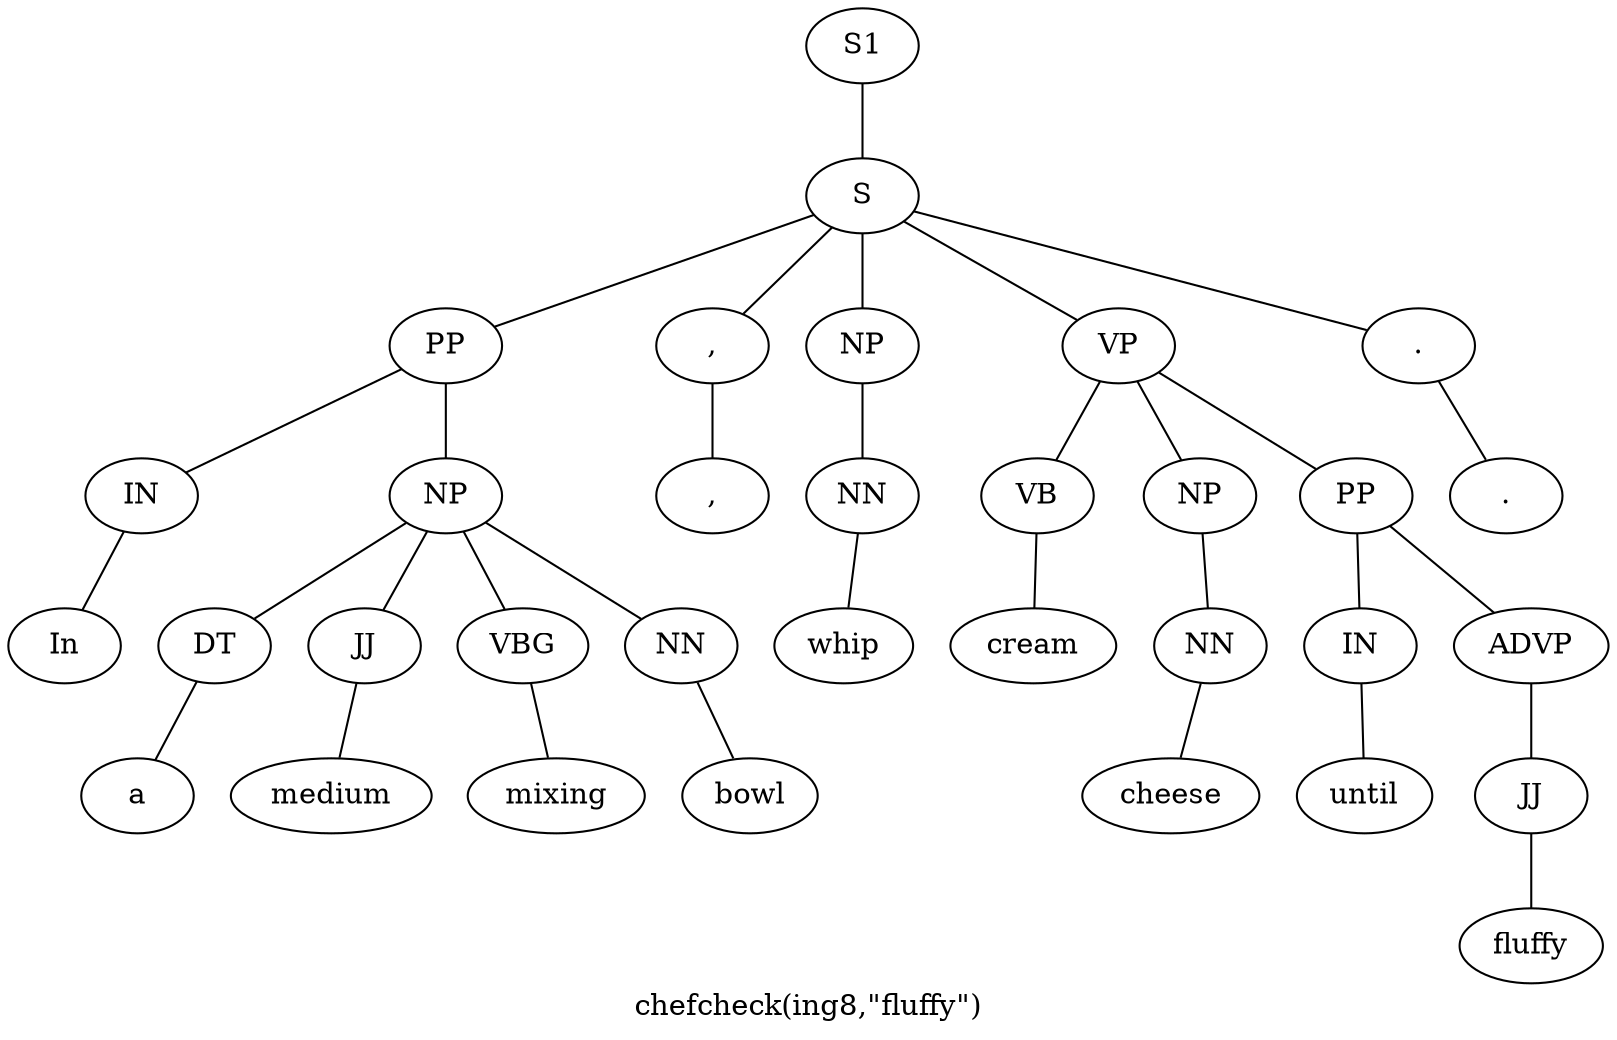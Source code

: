graph SyntaxGraph {
	label = "chefcheck(ing8,\"fluffy\")";
	Node0 [label="S1"];
	Node1 [label="S"];
	Node2 [label="PP"];
	Node3 [label="IN"];
	Node4 [label="In"];
	Node5 [label="NP"];
	Node6 [label="DT"];
	Node7 [label="a"];
	Node8 [label="JJ"];
	Node9 [label="medium"];
	Node10 [label="VBG"];
	Node11 [label="mixing"];
	Node12 [label="NN"];
	Node13 [label="bowl"];
	Node14 [label=","];
	Node15 [label=","];
	Node16 [label="NP"];
	Node17 [label="NN"];
	Node18 [label="whip"];
	Node19 [label="VP"];
	Node20 [label="VB"];
	Node21 [label="cream"];
	Node22 [label="NP"];
	Node23 [label="NN"];
	Node24 [label="cheese"];
	Node25 [label="PP"];
	Node26 [label="IN"];
	Node27 [label="until"];
	Node28 [label="ADVP"];
	Node29 [label="JJ"];
	Node30 [label="fluffy"];
	Node31 [label="."];
	Node32 [label="."];

	Node0 -- Node1;
	Node1 -- Node2;
	Node1 -- Node14;
	Node1 -- Node16;
	Node1 -- Node19;
	Node1 -- Node31;
	Node2 -- Node3;
	Node2 -- Node5;
	Node3 -- Node4;
	Node5 -- Node6;
	Node5 -- Node8;
	Node5 -- Node10;
	Node5 -- Node12;
	Node6 -- Node7;
	Node8 -- Node9;
	Node10 -- Node11;
	Node12 -- Node13;
	Node14 -- Node15;
	Node16 -- Node17;
	Node17 -- Node18;
	Node19 -- Node20;
	Node19 -- Node22;
	Node19 -- Node25;
	Node20 -- Node21;
	Node22 -- Node23;
	Node23 -- Node24;
	Node25 -- Node26;
	Node25 -- Node28;
	Node26 -- Node27;
	Node28 -- Node29;
	Node29 -- Node30;
	Node31 -- Node32;
}